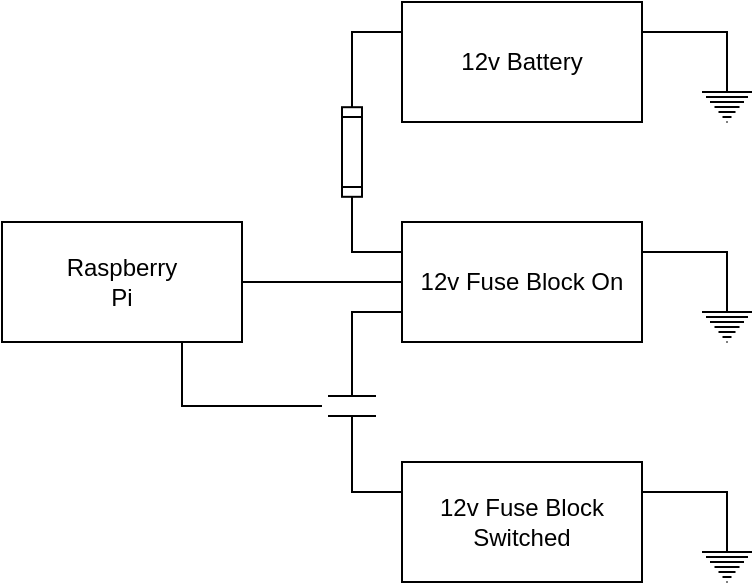 <mxfile version="26.2.9">
  <diagram name="Page-1" id="VnxYheXJoZ_m70JOEvcD">
    <mxGraphModel dx="1428" dy="891" grid="1" gridSize="10" guides="1" tooltips="1" connect="1" arrows="1" fold="1" page="1" pageScale="1" pageWidth="1100" pageHeight="850" math="0" shadow="0">
      <root>
        <mxCell id="0" />
        <mxCell id="1" parent="0" />
        <mxCell id="WCerNrLfCpVZ8D0wI2oe-10" value="" style="pointerEvents=1;verticalLabelPosition=bottom;shadow=0;dashed=0;align=center;html=1;verticalAlign=top;shape=mxgraph.electrical.miscellaneous.fuse_1;rotation=-90;" vertex="1" parent="1">
          <mxGeometry x="430" y="310" width="70" height="10" as="geometry" />
        </mxCell>
        <mxCell id="WCerNrLfCpVZ8D0wI2oe-11" value="" style="pointerEvents=1;verticalLabelPosition=bottom;shadow=0;dashed=0;align=center;html=1;verticalAlign=top;shape=mxgraph.electrical.electro-mechanical.relay_contacts;rotation=-90;" vertex="1" parent="1">
          <mxGeometry x="450" y="430" width="30" height="24" as="geometry" />
        </mxCell>
        <mxCell id="WCerNrLfCpVZ8D0wI2oe-17" value="" style="group" vertex="1" connectable="0" parent="1">
          <mxGeometry x="290" y="350" width="120" height="60" as="geometry" />
        </mxCell>
        <mxCell id="WCerNrLfCpVZ8D0wI2oe-15" value="" style="rounded=0;whiteSpace=wrap;html=1;" vertex="1" parent="WCerNrLfCpVZ8D0wI2oe-17">
          <mxGeometry width="120" height="60" as="geometry" />
        </mxCell>
        <mxCell id="WCerNrLfCpVZ8D0wI2oe-16" value="Raspberry Pi" style="text;html=1;align=center;verticalAlign=middle;whiteSpace=wrap;rounded=0;" vertex="1" parent="WCerNrLfCpVZ8D0wI2oe-17">
          <mxGeometry x="30" y="15" width="60" height="30" as="geometry" />
        </mxCell>
        <mxCell id="WCerNrLfCpVZ8D0wI2oe-18" value="" style="endArrow=none;html=1;rounded=0;entryX=0.75;entryY=1;entryDx=0;entryDy=0;exitX=0.5;exitY=-0.125;exitDx=0;exitDy=0;exitPerimeter=0;edgeStyle=orthogonalEdgeStyle;" edge="1" parent="1" source="WCerNrLfCpVZ8D0wI2oe-11" target="WCerNrLfCpVZ8D0wI2oe-15">
          <mxGeometry width="50" height="50" relative="1" as="geometry">
            <mxPoint x="610" y="480" as="sourcePoint" />
            <mxPoint x="660" y="430" as="targetPoint" />
          </mxGeometry>
        </mxCell>
        <mxCell id="WCerNrLfCpVZ8D0wI2oe-24" value="" style="group" vertex="1" connectable="0" parent="1">
          <mxGeometry x="490" y="470" width="175" height="60" as="geometry" />
        </mxCell>
        <mxCell id="WCerNrLfCpVZ8D0wI2oe-20" value="" style="group" vertex="1" connectable="0" parent="WCerNrLfCpVZ8D0wI2oe-24">
          <mxGeometry width="120" height="60" as="geometry" />
        </mxCell>
        <mxCell id="WCerNrLfCpVZ8D0wI2oe-2" value="" style="rounded=0;whiteSpace=wrap;html=1;" vertex="1" parent="WCerNrLfCpVZ8D0wI2oe-20">
          <mxGeometry width="120" height="60" as="geometry" />
        </mxCell>
        <mxCell id="WCerNrLfCpVZ8D0wI2oe-19" value="12v Fuse Block Switched" style="text;html=1;align=center;verticalAlign=middle;whiteSpace=wrap;rounded=0;" vertex="1" parent="WCerNrLfCpVZ8D0wI2oe-20">
          <mxGeometry y="15" width="120" height="30" as="geometry" />
        </mxCell>
        <mxCell id="WCerNrLfCpVZ8D0wI2oe-22" value="" style="pointerEvents=1;verticalLabelPosition=bottom;shadow=0;dashed=0;align=center;html=1;verticalAlign=top;shape=mxgraph.electrical.signal_sources.protective_earth;" vertex="1" parent="WCerNrLfCpVZ8D0wI2oe-24">
          <mxGeometry x="150" y="40" width="25" height="20" as="geometry" />
        </mxCell>
        <mxCell id="WCerNrLfCpVZ8D0wI2oe-23" value="" style="endArrow=none;html=1;rounded=0;exitX=1;exitY=0.25;exitDx=0;exitDy=0;entryX=0.5;entryY=0;entryDx=0;entryDy=0;entryPerimeter=0;edgeStyle=orthogonalEdgeStyle;" edge="1" parent="WCerNrLfCpVZ8D0wI2oe-24" source="WCerNrLfCpVZ8D0wI2oe-2" target="WCerNrLfCpVZ8D0wI2oe-22">
          <mxGeometry width="50" height="50" relative="1" as="geometry">
            <mxPoint x="120" y="10" as="sourcePoint" />
            <mxPoint x="170" y="-40" as="targetPoint" />
          </mxGeometry>
        </mxCell>
        <mxCell id="WCerNrLfCpVZ8D0wI2oe-25" value="" style="group" vertex="1" connectable="0" parent="1">
          <mxGeometry x="485" y="350" width="180" height="60" as="geometry" />
        </mxCell>
        <mxCell id="WCerNrLfCpVZ8D0wI2oe-7" value="" style="group" vertex="1" connectable="0" parent="WCerNrLfCpVZ8D0wI2oe-25">
          <mxGeometry width="130" height="60" as="geometry" />
        </mxCell>
        <mxCell id="WCerNrLfCpVZ8D0wI2oe-1" value="" style="rounded=0;whiteSpace=wrap;html=1;" vertex="1" parent="WCerNrLfCpVZ8D0wI2oe-7">
          <mxGeometry x="5" width="120" height="60" as="geometry" />
        </mxCell>
        <mxCell id="WCerNrLfCpVZ8D0wI2oe-3" value="12v Fuse Block On" style="text;html=1;align=center;verticalAlign=middle;whiteSpace=wrap;rounded=0;" vertex="1" parent="WCerNrLfCpVZ8D0wI2oe-7">
          <mxGeometry y="15" width="130" height="30" as="geometry" />
        </mxCell>
        <mxCell id="WCerNrLfCpVZ8D0wI2oe-14" value="" style="pointerEvents=1;verticalLabelPosition=bottom;shadow=0;dashed=0;align=center;html=1;verticalAlign=top;shape=mxgraph.electrical.signal_sources.protective_earth;" vertex="1" parent="WCerNrLfCpVZ8D0wI2oe-25">
          <mxGeometry x="155" y="40" width="25" height="20" as="geometry" />
        </mxCell>
        <mxCell id="WCerNrLfCpVZ8D0wI2oe-21" value="" style="endArrow=none;html=1;rounded=0;entryX=1;entryY=0.25;entryDx=0;entryDy=0;exitX=0.5;exitY=0;exitDx=0;exitDy=0;exitPerimeter=0;edgeStyle=orthogonalEdgeStyle;" edge="1" parent="WCerNrLfCpVZ8D0wI2oe-25" source="WCerNrLfCpVZ8D0wI2oe-14" target="WCerNrLfCpVZ8D0wI2oe-1">
          <mxGeometry width="50" height="50" relative="1" as="geometry">
            <mxPoint x="125" y="130" as="sourcePoint" />
            <mxPoint x="175" y="10" as="targetPoint" />
          </mxGeometry>
        </mxCell>
        <mxCell id="WCerNrLfCpVZ8D0wI2oe-26" value="" style="group" vertex="1" connectable="0" parent="1">
          <mxGeometry x="490" y="240" width="175" height="60" as="geometry" />
        </mxCell>
        <mxCell id="WCerNrLfCpVZ8D0wI2oe-6" value="" style="group" vertex="1" connectable="0" parent="WCerNrLfCpVZ8D0wI2oe-26">
          <mxGeometry width="120" height="60" as="geometry" />
        </mxCell>
        <mxCell id="WCerNrLfCpVZ8D0wI2oe-4" value="" style="rounded=0;whiteSpace=wrap;html=1;" vertex="1" parent="WCerNrLfCpVZ8D0wI2oe-6">
          <mxGeometry width="120" height="60" as="geometry" />
        </mxCell>
        <mxCell id="WCerNrLfCpVZ8D0wI2oe-5" value="12v Battery" style="text;html=1;align=center;verticalAlign=middle;whiteSpace=wrap;rounded=0;" vertex="1" parent="WCerNrLfCpVZ8D0wI2oe-6">
          <mxGeometry x="10" y="15" width="100" height="30" as="geometry" />
        </mxCell>
        <mxCell id="WCerNrLfCpVZ8D0wI2oe-8" value="" style="pointerEvents=1;verticalLabelPosition=bottom;shadow=0;dashed=0;align=center;html=1;verticalAlign=top;shape=mxgraph.electrical.signal_sources.protective_earth;" vertex="1" parent="WCerNrLfCpVZ8D0wI2oe-26">
          <mxGeometry x="150" y="40" width="25" height="20" as="geometry" />
        </mxCell>
        <mxCell id="WCerNrLfCpVZ8D0wI2oe-9" value="" style="endArrow=none;html=1;rounded=0;entryX=0.5;entryY=0;entryDx=0;entryDy=0;entryPerimeter=0;exitX=1;exitY=0.25;exitDx=0;exitDy=0;edgeStyle=orthogonalEdgeStyle;" edge="1" parent="WCerNrLfCpVZ8D0wI2oe-26" source="WCerNrLfCpVZ8D0wI2oe-4" target="WCerNrLfCpVZ8D0wI2oe-8">
          <mxGeometry width="50" height="50" relative="1" as="geometry">
            <mxPoint x="120" y="20" as="sourcePoint" />
            <mxPoint x="170" y="190" as="targetPoint" />
          </mxGeometry>
        </mxCell>
        <mxCell id="WCerNrLfCpVZ8D0wI2oe-27" value="" style="endArrow=none;html=1;rounded=0;entryX=1;entryY=0.5;entryDx=0;entryDy=0;exitX=0;exitY=0.5;exitDx=0;exitDy=0;" edge="1" parent="1" source="WCerNrLfCpVZ8D0wI2oe-1" target="WCerNrLfCpVZ8D0wI2oe-15">
          <mxGeometry width="50" height="50" relative="1" as="geometry">
            <mxPoint x="610" y="480" as="sourcePoint" />
            <mxPoint x="660" y="430" as="targetPoint" />
          </mxGeometry>
        </mxCell>
        <mxCell id="WCerNrLfCpVZ8D0wI2oe-28" value="" style="endArrow=none;html=1;rounded=0;entryX=0;entryY=0.25;entryDx=0;entryDy=0;exitX=1;exitY=0.5;exitDx=0;exitDy=0;exitPerimeter=0;edgeStyle=orthogonalEdgeStyle;" edge="1" parent="1" source="WCerNrLfCpVZ8D0wI2oe-10" target="WCerNrLfCpVZ8D0wI2oe-4">
          <mxGeometry width="50" height="50" relative="1" as="geometry">
            <mxPoint x="610" y="480" as="sourcePoint" />
            <mxPoint x="660" y="430" as="targetPoint" />
          </mxGeometry>
        </mxCell>
        <mxCell id="WCerNrLfCpVZ8D0wI2oe-29" value="" style="endArrow=none;html=1;rounded=0;entryX=0;entryY=0.5;entryDx=0;entryDy=0;entryPerimeter=0;exitX=0;exitY=0.25;exitDx=0;exitDy=0;edgeStyle=orthogonalEdgeStyle;" edge="1" parent="1" source="WCerNrLfCpVZ8D0wI2oe-1" target="WCerNrLfCpVZ8D0wI2oe-10">
          <mxGeometry width="50" height="50" relative="1" as="geometry">
            <mxPoint x="610" y="480" as="sourcePoint" />
            <mxPoint x="660" y="430" as="targetPoint" />
          </mxGeometry>
        </mxCell>
        <mxCell id="WCerNrLfCpVZ8D0wI2oe-30" value="" style="endArrow=none;html=1;rounded=0;entryX=0;entryY=0.75;entryDx=0;entryDy=0;exitX=1;exitY=0.5;exitDx=0;exitDy=0;exitPerimeter=0;edgeStyle=orthogonalEdgeStyle;" edge="1" parent="1" source="WCerNrLfCpVZ8D0wI2oe-11" target="WCerNrLfCpVZ8D0wI2oe-1">
          <mxGeometry width="50" height="50" relative="1" as="geometry">
            <mxPoint x="610" y="480" as="sourcePoint" />
            <mxPoint x="660" y="430" as="targetPoint" />
          </mxGeometry>
        </mxCell>
        <mxCell id="WCerNrLfCpVZ8D0wI2oe-31" value="" style="endArrow=none;html=1;rounded=0;entryX=0;entryY=0.5;entryDx=0;entryDy=0;entryPerimeter=0;exitX=0;exitY=0.25;exitDx=0;exitDy=0;edgeStyle=orthogonalEdgeStyle;" edge="1" parent="1" source="WCerNrLfCpVZ8D0wI2oe-2" target="WCerNrLfCpVZ8D0wI2oe-11">
          <mxGeometry width="50" height="50" relative="1" as="geometry">
            <mxPoint x="610" y="480" as="sourcePoint" />
            <mxPoint x="660" y="430" as="targetPoint" />
          </mxGeometry>
        </mxCell>
      </root>
    </mxGraphModel>
  </diagram>
</mxfile>
